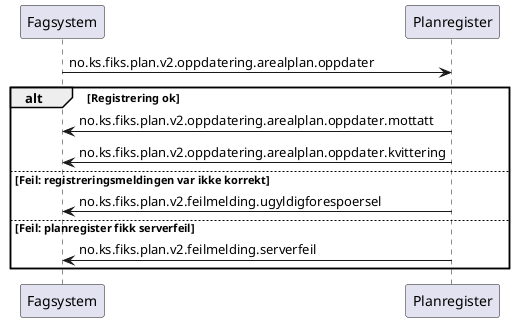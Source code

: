@startuml

Fagsystem -> Planregister: no.ks.fiks.plan.v2.oppdatering.arealplan.oppdater

alt Registrering ok
Fagsystem <- Planregister: no.ks.fiks.plan.v2.oppdatering.arealplan.oppdater.mottatt
Fagsystem <- Planregister: no.ks.fiks.plan.v2.oppdatering.arealplan.oppdater.kvittering

else Feil: registreringsmeldingen var ikke korrekt
Fagsystem <- Planregister: no.ks.fiks.plan.v2.feilmelding.ugyldigforespoersel

else Feil: planregister fikk serverfeil
Fagsystem <- Planregister: no.ks.fiks.plan.v2.feilmelding.serverfeil

end
@enduml